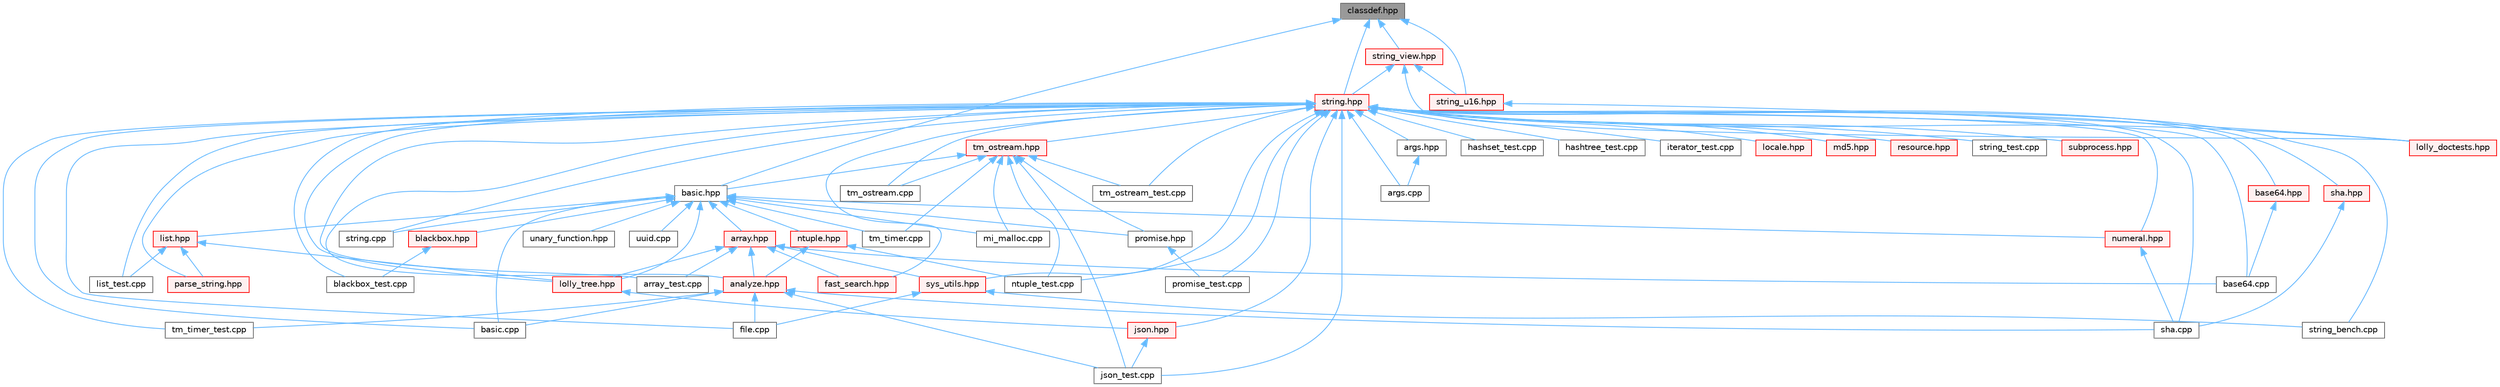 digraph "classdef.hpp"
{
 // LATEX_PDF_SIZE
  bgcolor="transparent";
  edge [fontname=Helvetica,fontsize=10,labelfontname=Helvetica,labelfontsize=10];
  node [fontname=Helvetica,fontsize=10,shape=box,height=0.2,width=0.4];
  Node1 [id="Node000001",label="classdef.hpp",height=0.2,width=0.4,color="gray40", fillcolor="grey60", style="filled", fontcolor="black",tooltip=" "];
  Node1 -> Node2 [id="edge1_Node000001_Node000002",dir="back",color="steelblue1",style="solid",tooltip=" "];
  Node2 [id="Node000002",label="basic.hpp",height=0.2,width=0.4,color="grey40", fillcolor="white", style="filled",URL="$basic_8hpp.html",tooltip=" "];
  Node2 -> Node3 [id="edge2_Node000002_Node000003",dir="back",color="steelblue1",style="solid",tooltip=" "];
  Node3 [id="Node000003",label="array.hpp",height=0.2,width=0.4,color="red", fillcolor="#FFF0F0", style="filled",URL="$array_8hpp.html",tooltip=" "];
  Node3 -> Node4 [id="edge3_Node000003_Node000004",dir="back",color="steelblue1",style="solid",tooltip=" "];
  Node4 [id="Node000004",label="analyze.hpp",height=0.2,width=0.4,color="red", fillcolor="#FFF0F0", style="filled",URL="$analyze_8hpp.html",tooltip=" "];
  Node4 -> Node8 [id="edge4_Node000004_Node000008",dir="back",color="steelblue1",style="solid",tooltip=" "];
  Node8 [id="Node000008",label="basic.cpp",height=0.2,width=0.4,color="grey40", fillcolor="white", style="filled",URL="$basic_8cpp.html",tooltip=" "];
  Node4 -> Node10 [id="edge5_Node000004_Node000010",dir="back",color="steelblue1",style="solid",tooltip=" "];
  Node10 [id="Node000010",label="file.cpp",height=0.2,width=0.4,color="grey40", fillcolor="white", style="filled",URL="$file_8cpp.html",tooltip=" "];
  Node4 -> Node13 [id="edge6_Node000004_Node000013",dir="back",color="steelblue1",style="solid",tooltip=" "];
  Node13 [id="Node000013",label="json_test.cpp",height=0.2,width=0.4,color="grey40", fillcolor="white", style="filled",URL="$json__test_8cpp.html",tooltip=" "];
  Node4 -> Node18 [id="edge7_Node000004_Node000018",dir="back",color="steelblue1",style="solid",tooltip=" "];
  Node18 [id="Node000018",label="sha.cpp",height=0.2,width=0.4,color="grey40", fillcolor="white", style="filled",URL="$sha_8cpp.html",tooltip=" "];
  Node4 -> Node19 [id="edge8_Node000004_Node000019",dir="back",color="steelblue1",style="solid",tooltip=" "];
  Node19 [id="Node000019",label="tm_timer_test.cpp",height=0.2,width=0.4,color="grey40", fillcolor="white", style="filled",URL="$tm__timer__test_8cpp.html",tooltip=" "];
  Node3 -> Node24 [id="edge9_Node000003_Node000024",dir="back",color="steelblue1",style="solid",tooltip=" "];
  Node24 [id="Node000024",label="array_test.cpp",height=0.2,width=0.4,color="grey40", fillcolor="white", style="filled",URL="$array__test_8cpp.html",tooltip=" "];
  Node3 -> Node25 [id="edge10_Node000003_Node000025",dir="back",color="steelblue1",style="solid",tooltip=" "];
  Node25 [id="Node000025",label="base64.cpp",height=0.2,width=0.4,color="grey40", fillcolor="white", style="filled",URL="$base64_8cpp.html",tooltip=" "];
  Node3 -> Node26 [id="edge11_Node000003_Node000026",dir="back",color="steelblue1",style="solid",tooltip=" "];
  Node26 [id="Node000026",label="fast_search.hpp",height=0.2,width=0.4,color="red", fillcolor="#FFF0F0", style="filled",URL="$fast__search_8hpp.html",tooltip=" "];
  Node3 -> Node28 [id="edge12_Node000003_Node000028",dir="back",color="steelblue1",style="solid",tooltip=" "];
  Node28 [id="Node000028",label="lolly_tree.hpp",height=0.2,width=0.4,color="red", fillcolor="#FFF0F0", style="filled",URL="$lolly__tree_8hpp.html",tooltip=" "];
  Node28 -> Node31 [id="edge13_Node000028_Node000031",dir="back",color="steelblue1",style="solid",tooltip=" "];
  Node31 [id="Node000031",label="json.hpp",height=0.2,width=0.4,color="red", fillcolor="#FFF0F0", style="filled",URL="$json_8hpp.html",tooltip=" "];
  Node31 -> Node13 [id="edge14_Node000031_Node000013",dir="back",color="steelblue1",style="solid",tooltip=" "];
  Node3 -> Node82 [id="edge15_Node000003_Node000082",dir="back",color="steelblue1",style="solid",tooltip=" "];
  Node82 [id="Node000082",label="sys_utils.hpp",height=0.2,width=0.4,color="red", fillcolor="#FFF0F0", style="filled",URL="$sys__utils_8hpp.html",tooltip=" "];
  Node82 -> Node10 [id="edge16_Node000082_Node000010",dir="back",color="steelblue1",style="solid",tooltip=" "];
  Node82 -> Node84 [id="edge17_Node000082_Node000084",dir="back",color="steelblue1",style="solid",tooltip=" "];
  Node84 [id="Node000084",label="string_bench.cpp",height=0.2,width=0.4,color="grey40", fillcolor="white", style="filled",URL="$string__bench_8cpp.html",tooltip=" "];
  Node2 -> Node8 [id="edge18_Node000002_Node000008",dir="back",color="steelblue1",style="solid",tooltip=" "];
  Node2 -> Node88 [id="edge19_Node000002_Node000088",dir="back",color="steelblue1",style="solid",tooltip=" "];
  Node88 [id="Node000088",label="blackbox.hpp",height=0.2,width=0.4,color="red", fillcolor="#FFF0F0", style="filled",URL="$blackbox_8hpp.html",tooltip=" "];
  Node88 -> Node47 [id="edge20_Node000088_Node000047",dir="back",color="steelblue1",style="solid",tooltip=" "];
  Node47 [id="Node000047",label="blackbox_test.cpp",height=0.2,width=0.4,color="grey40", fillcolor="white", style="filled",URL="$blackbox__test_8cpp.html",tooltip=" "];
  Node2 -> Node89 [id="edge21_Node000002_Node000089",dir="back",color="steelblue1",style="solid",tooltip=" "];
  Node89 [id="Node000089",label="list.hpp",height=0.2,width=0.4,color="red", fillcolor="#FFF0F0", style="filled",URL="$list_8hpp.html",tooltip=" "];
  Node89 -> Node54 [id="edge22_Node000089_Node000054",dir="back",color="steelblue1",style="solid",tooltip=" "];
  Node54 [id="Node000054",label="list_test.cpp",height=0.2,width=0.4,color="grey40", fillcolor="white", style="filled",URL="$list__test_8cpp.html",tooltip=" "];
  Node89 -> Node28 [id="edge23_Node000089_Node000028",dir="back",color="steelblue1",style="solid",tooltip=" "];
  Node89 -> Node106 [id="edge24_Node000089_Node000106",dir="back",color="steelblue1",style="solid",tooltip=" "];
  Node106 [id="Node000106",label="parse_string.hpp",height=0.2,width=0.4,color="red", fillcolor="#FFF0F0", style="filled",URL="$parse__string_8hpp.html",tooltip=" "];
  Node2 -> Node28 [id="edge25_Node000002_Node000028",dir="back",color="steelblue1",style="solid",tooltip=" "];
  Node2 -> Node107 [id="edge26_Node000002_Node000107",dir="back",color="steelblue1",style="solid",tooltip=" "];
  Node107 [id="Node000107",label="mi_malloc.cpp",height=0.2,width=0.4,color="grey40", fillcolor="white", style="filled",URL="$mi__malloc_8cpp.html",tooltip=" "];
  Node2 -> Node108 [id="edge27_Node000002_Node000108",dir="back",color="steelblue1",style="solid",tooltip=" "];
  Node108 [id="Node000108",label="ntuple.hpp",height=0.2,width=0.4,color="red", fillcolor="#FFF0F0", style="filled",URL="$ntuple_8hpp.html",tooltip=" "];
  Node108 -> Node4 [id="edge28_Node000108_Node000004",dir="back",color="steelblue1",style="solid",tooltip=" "];
  Node108 -> Node55 [id="edge29_Node000108_Node000055",dir="back",color="steelblue1",style="solid",tooltip=" "];
  Node55 [id="Node000055",label="ntuple_test.cpp",height=0.2,width=0.4,color="grey40", fillcolor="white", style="filled",URL="$ntuple__test_8cpp.html",tooltip=" "];
  Node2 -> Node109 [id="edge30_Node000002_Node000109",dir="back",color="steelblue1",style="solid",tooltip=" "];
  Node109 [id="Node000109",label="numeral.hpp",height=0.2,width=0.4,color="red", fillcolor="#FFF0F0", style="filled",URL="$numeral_8hpp.html",tooltip=" "];
  Node109 -> Node18 [id="edge31_Node000109_Node000018",dir="back",color="steelblue1",style="solid",tooltip=" "];
  Node2 -> Node111 [id="edge32_Node000002_Node000111",dir="back",color="steelblue1",style="solid",tooltip=" "];
  Node111 [id="Node000111",label="promise.hpp",height=0.2,width=0.4,color="grey40", fillcolor="white", style="filled",URL="$promise_8hpp.html",tooltip=" "];
  Node111 -> Node58 [id="edge33_Node000111_Node000058",dir="back",color="steelblue1",style="solid",tooltip=" "];
  Node58 [id="Node000058",label="promise_test.cpp",height=0.2,width=0.4,color="grey40", fillcolor="white", style="filled",URL="$promise__test_8cpp.html",tooltip=" "];
  Node2 -> Node112 [id="edge34_Node000002_Node000112",dir="back",color="steelblue1",style="solid",tooltip=" "];
  Node112 [id="Node000112",label="string.cpp",height=0.2,width=0.4,color="grey40", fillcolor="white", style="filled",URL="$string_8cpp.html",tooltip=" "];
  Node2 -> Node79 [id="edge35_Node000002_Node000079",dir="back",color="steelblue1",style="solid",tooltip=" "];
  Node79 [id="Node000079",label="tm_timer.cpp",height=0.2,width=0.4,color="grey40", fillcolor="white", style="filled",URL="$tm__timer_8cpp.html",tooltip=" "];
  Node2 -> Node113 [id="edge36_Node000002_Node000113",dir="back",color="steelblue1",style="solid",tooltip=" "];
  Node113 [id="Node000113",label="unary_function.hpp",height=0.2,width=0.4,color="grey40", fillcolor="white", style="filled",URL="$unary__function_8hpp.html",tooltip=" "];
  Node2 -> Node114 [id="edge37_Node000002_Node000114",dir="back",color="steelblue1",style="solid",tooltip=" "];
  Node114 [id="Node000114",label="uuid.cpp",height=0.2,width=0.4,color="grey40", fillcolor="white", style="filled",URL="$uuid_8cpp.html",tooltip=" "];
  Node1 -> Node115 [id="edge38_Node000001_Node000115",dir="back",color="steelblue1",style="solid",tooltip=" "];
  Node115 [id="Node000115",label="string.hpp",height=0.2,width=0.4,color="red", fillcolor="#FFF0F0", style="filled",URL="$string_8hpp.html",tooltip=" "];
  Node115 -> Node4 [id="edge39_Node000115_Node000004",dir="back",color="steelblue1",style="solid",tooltip=" "];
  Node115 -> Node116 [id="edge40_Node000115_Node000116",dir="back",color="steelblue1",style="solid",tooltip=" "];
  Node116 [id="Node000116",label="args.cpp",height=0.2,width=0.4,color="grey40", fillcolor="white", style="filled",URL="$args_8cpp.html",tooltip=" "];
  Node115 -> Node117 [id="edge41_Node000115_Node000117",dir="back",color="steelblue1",style="solid",tooltip=" "];
  Node117 [id="Node000117",label="args.hpp",height=0.2,width=0.4,color="grey40", fillcolor="white", style="filled",URL="$args_8hpp.html",tooltip=" "];
  Node117 -> Node116 [id="edge42_Node000117_Node000116",dir="back",color="steelblue1",style="solid",tooltip=" "];
  Node115 -> Node24 [id="edge43_Node000115_Node000024",dir="back",color="steelblue1",style="solid",tooltip=" "];
  Node115 -> Node25 [id="edge44_Node000115_Node000025",dir="back",color="steelblue1",style="solid",tooltip=" "];
  Node115 -> Node118 [id="edge45_Node000115_Node000118",dir="back",color="steelblue1",style="solid",tooltip=" "];
  Node118 [id="Node000118",label="base64.hpp",height=0.2,width=0.4,color="red", fillcolor="#FFF0F0", style="filled",URL="$base64_8hpp.html",tooltip=" "];
  Node118 -> Node25 [id="edge46_Node000118_Node000025",dir="back",color="steelblue1",style="solid",tooltip=" "];
  Node115 -> Node8 [id="edge47_Node000115_Node000008",dir="back",color="steelblue1",style="solid",tooltip=" "];
  Node115 -> Node47 [id="edge48_Node000115_Node000047",dir="back",color="steelblue1",style="solid",tooltip=" "];
  Node115 -> Node26 [id="edge49_Node000115_Node000026",dir="back",color="steelblue1",style="solid",tooltip=" "];
  Node115 -> Node10 [id="edge50_Node000115_Node000010",dir="back",color="steelblue1",style="solid",tooltip=" "];
  Node115 -> Node51 [id="edge51_Node000115_Node000051",dir="back",color="steelblue1",style="solid",tooltip=" "];
  Node51 [id="Node000051",label="hashset_test.cpp",height=0.2,width=0.4,color="grey40", fillcolor="white", style="filled",URL="$hashset__test_8cpp.html",tooltip=" "];
  Node115 -> Node52 [id="edge52_Node000115_Node000052",dir="back",color="steelblue1",style="solid",tooltip=" "];
  Node52 [id="Node000052",label="hashtree_test.cpp",height=0.2,width=0.4,color="grey40", fillcolor="white", style="filled",URL="$hashtree__test_8cpp.html",tooltip=" "];
  Node115 -> Node53 [id="edge53_Node000115_Node000053",dir="back",color="steelblue1",style="solid",tooltip=" "];
  Node53 [id="Node000053",label="iterator_test.cpp",height=0.2,width=0.4,color="grey40", fillcolor="white", style="filled",URL="$iterator__test_8cpp.html",tooltip=" "];
  Node115 -> Node31 [id="edge54_Node000115_Node000031",dir="back",color="steelblue1",style="solid",tooltip=" "];
  Node115 -> Node13 [id="edge55_Node000115_Node000013",dir="back",color="steelblue1",style="solid",tooltip=" "];
  Node115 -> Node54 [id="edge56_Node000115_Node000054",dir="back",color="steelblue1",style="solid",tooltip=" "];
  Node115 -> Node119 [id="edge57_Node000115_Node000119",dir="back",color="steelblue1",style="solid",tooltip=" "];
  Node119 [id="Node000119",label="locale.hpp",height=0.2,width=0.4,color="red", fillcolor="#FFF0F0", style="filled",URL="$locale_8hpp.html",tooltip=" "];
  Node115 -> Node44 [id="edge58_Node000115_Node000044",dir="back",color="steelblue1",style="solid",tooltip=" "];
  Node44 [id="Node000044",label="lolly_doctests.hpp",height=0.2,width=0.4,color="red", fillcolor="#FFF0F0", style="filled",URL="$lolly__doctests_8hpp.html",tooltip=" "];
  Node115 -> Node28 [id="edge59_Node000115_Node000028",dir="back",color="steelblue1",style="solid",tooltip=" "];
  Node115 -> Node70 [id="edge60_Node000115_Node000070",dir="back",color="steelblue1",style="solid",tooltip=" "];
  Node70 [id="Node000070",label="md5.hpp",height=0.2,width=0.4,color="red", fillcolor="#FFF0F0", style="filled",URL="$md5_8hpp.html",tooltip=" "];
  Node115 -> Node55 [id="edge61_Node000115_Node000055",dir="back",color="steelblue1",style="solid",tooltip=" "];
  Node115 -> Node109 [id="edge62_Node000115_Node000109",dir="back",color="steelblue1",style="solid",tooltip=" "];
  Node115 -> Node106 [id="edge63_Node000115_Node000106",dir="back",color="steelblue1",style="solid",tooltip=" "];
  Node115 -> Node58 [id="edge64_Node000115_Node000058",dir="back",color="steelblue1",style="solid",tooltip=" "];
  Node115 -> Node101 [id="edge65_Node000115_Node000101",dir="back",color="steelblue1",style="solid",tooltip=" "];
  Node101 [id="Node000101",label="resource.hpp",height=0.2,width=0.4,color="red", fillcolor="#FFF0F0", style="filled",URL="$resource_8hpp.html",tooltip=" "];
  Node115 -> Node18 [id="edge66_Node000115_Node000018",dir="back",color="steelblue1",style="solid",tooltip=" "];
  Node115 -> Node71 [id="edge67_Node000115_Node000071",dir="back",color="steelblue1",style="solid",tooltip=" "];
  Node71 [id="Node000071",label="sha.hpp",height=0.2,width=0.4,color="red", fillcolor="#FFF0F0", style="filled",URL="$sha_8hpp.html",tooltip=" "];
  Node71 -> Node18 [id="edge68_Node000071_Node000018",dir="back",color="steelblue1",style="solid",tooltip=" "];
  Node115 -> Node112 [id="edge69_Node000115_Node000112",dir="back",color="steelblue1",style="solid",tooltip=" "];
  Node115 -> Node84 [id="edge70_Node000115_Node000084",dir="back",color="steelblue1",style="solid",tooltip=" "];
  Node115 -> Node61 [id="edge71_Node000115_Node000061",dir="back",color="steelblue1",style="solid",tooltip=" "];
  Node61 [id="Node000061",label="string_test.cpp",height=0.2,width=0.4,color="grey40", fillcolor="white", style="filled",URL="$string__test_8cpp.html",tooltip=" "];
  Node115 -> Node120 [id="edge72_Node000115_Node000120",dir="back",color="steelblue1",style="solid",tooltip=" "];
  Node120 [id="Node000120",label="subprocess.hpp",height=0.2,width=0.4,color="red", fillcolor="#FFF0F0", style="filled",URL="$subprocess_8hpp.html",tooltip=" "];
  Node115 -> Node82 [id="edge73_Node000115_Node000082",dir="back",color="steelblue1",style="solid",tooltip=" "];
  Node115 -> Node122 [id="edge74_Node000115_Node000122",dir="back",color="steelblue1",style="solid",tooltip=" "];
  Node122 [id="Node000122",label="tm_ostream.cpp",height=0.2,width=0.4,color="grey40", fillcolor="white", style="filled",URL="$tm__ostream_8cpp.html",tooltip=" "];
  Node115 -> Node123 [id="edge75_Node000115_Node000123",dir="back",color="steelblue1",style="solid",tooltip=" "];
  Node123 [id="Node000123",label="tm_ostream.hpp",height=0.2,width=0.4,color="red", fillcolor="#FFF0F0", style="filled",URL="$tm__ostream_8hpp.html",tooltip=" "];
  Node123 -> Node2 [id="edge76_Node000123_Node000002",dir="back",color="steelblue1",style="solid",tooltip=" "];
  Node123 -> Node13 [id="edge77_Node000123_Node000013",dir="back",color="steelblue1",style="solid",tooltip=" "];
  Node123 -> Node107 [id="edge78_Node000123_Node000107",dir="back",color="steelblue1",style="solid",tooltip=" "];
  Node123 -> Node55 [id="edge79_Node000123_Node000055",dir="back",color="steelblue1",style="solid",tooltip=" "];
  Node123 -> Node111 [id="edge80_Node000123_Node000111",dir="back",color="steelblue1",style="solid",tooltip=" "];
  Node123 -> Node122 [id="edge81_Node000123_Node000122",dir="back",color="steelblue1",style="solid",tooltip=" "];
  Node123 -> Node66 [id="edge82_Node000123_Node000066",dir="back",color="steelblue1",style="solid",tooltip=" "];
  Node66 [id="Node000066",label="tm_ostream_test.cpp",height=0.2,width=0.4,color="grey40", fillcolor="white", style="filled",URL="$tm__ostream__test_8cpp.html",tooltip=" "];
  Node123 -> Node79 [id="edge83_Node000123_Node000079",dir="back",color="steelblue1",style="solid",tooltip=" "];
  Node115 -> Node66 [id="edge84_Node000115_Node000066",dir="back",color="steelblue1",style="solid",tooltip=" "];
  Node115 -> Node19 [id="edge85_Node000115_Node000019",dir="back",color="steelblue1",style="solid",tooltip=" "];
  Node1 -> Node130 [id="edge86_Node000001_Node000130",dir="back",color="steelblue1",style="solid",tooltip=" "];
  Node130 [id="Node000130",label="string_u16.hpp",height=0.2,width=0.4,color="red", fillcolor="#FFF0F0", style="filled",URL="$string__u16_8hpp.html",tooltip=" "];
  Node130 -> Node44 [id="edge87_Node000130_Node000044",dir="back",color="steelblue1",style="solid",tooltip=" "];
  Node1 -> Node133 [id="edge88_Node000001_Node000133",dir="back",color="steelblue1",style="solid",tooltip=" "];
  Node133 [id="Node000133",label="string_view.hpp",height=0.2,width=0.4,color="red", fillcolor="#FFF0F0", style="filled",URL="$string__view_8hpp.html",tooltip=" "];
  Node133 -> Node44 [id="edge89_Node000133_Node000044",dir="back",color="steelblue1",style="solid",tooltip=" "];
  Node133 -> Node115 [id="edge90_Node000133_Node000115",dir="back",color="steelblue1",style="solid",tooltip=" "];
  Node133 -> Node130 [id="edge91_Node000133_Node000130",dir="back",color="steelblue1",style="solid",tooltip=" "];
}
